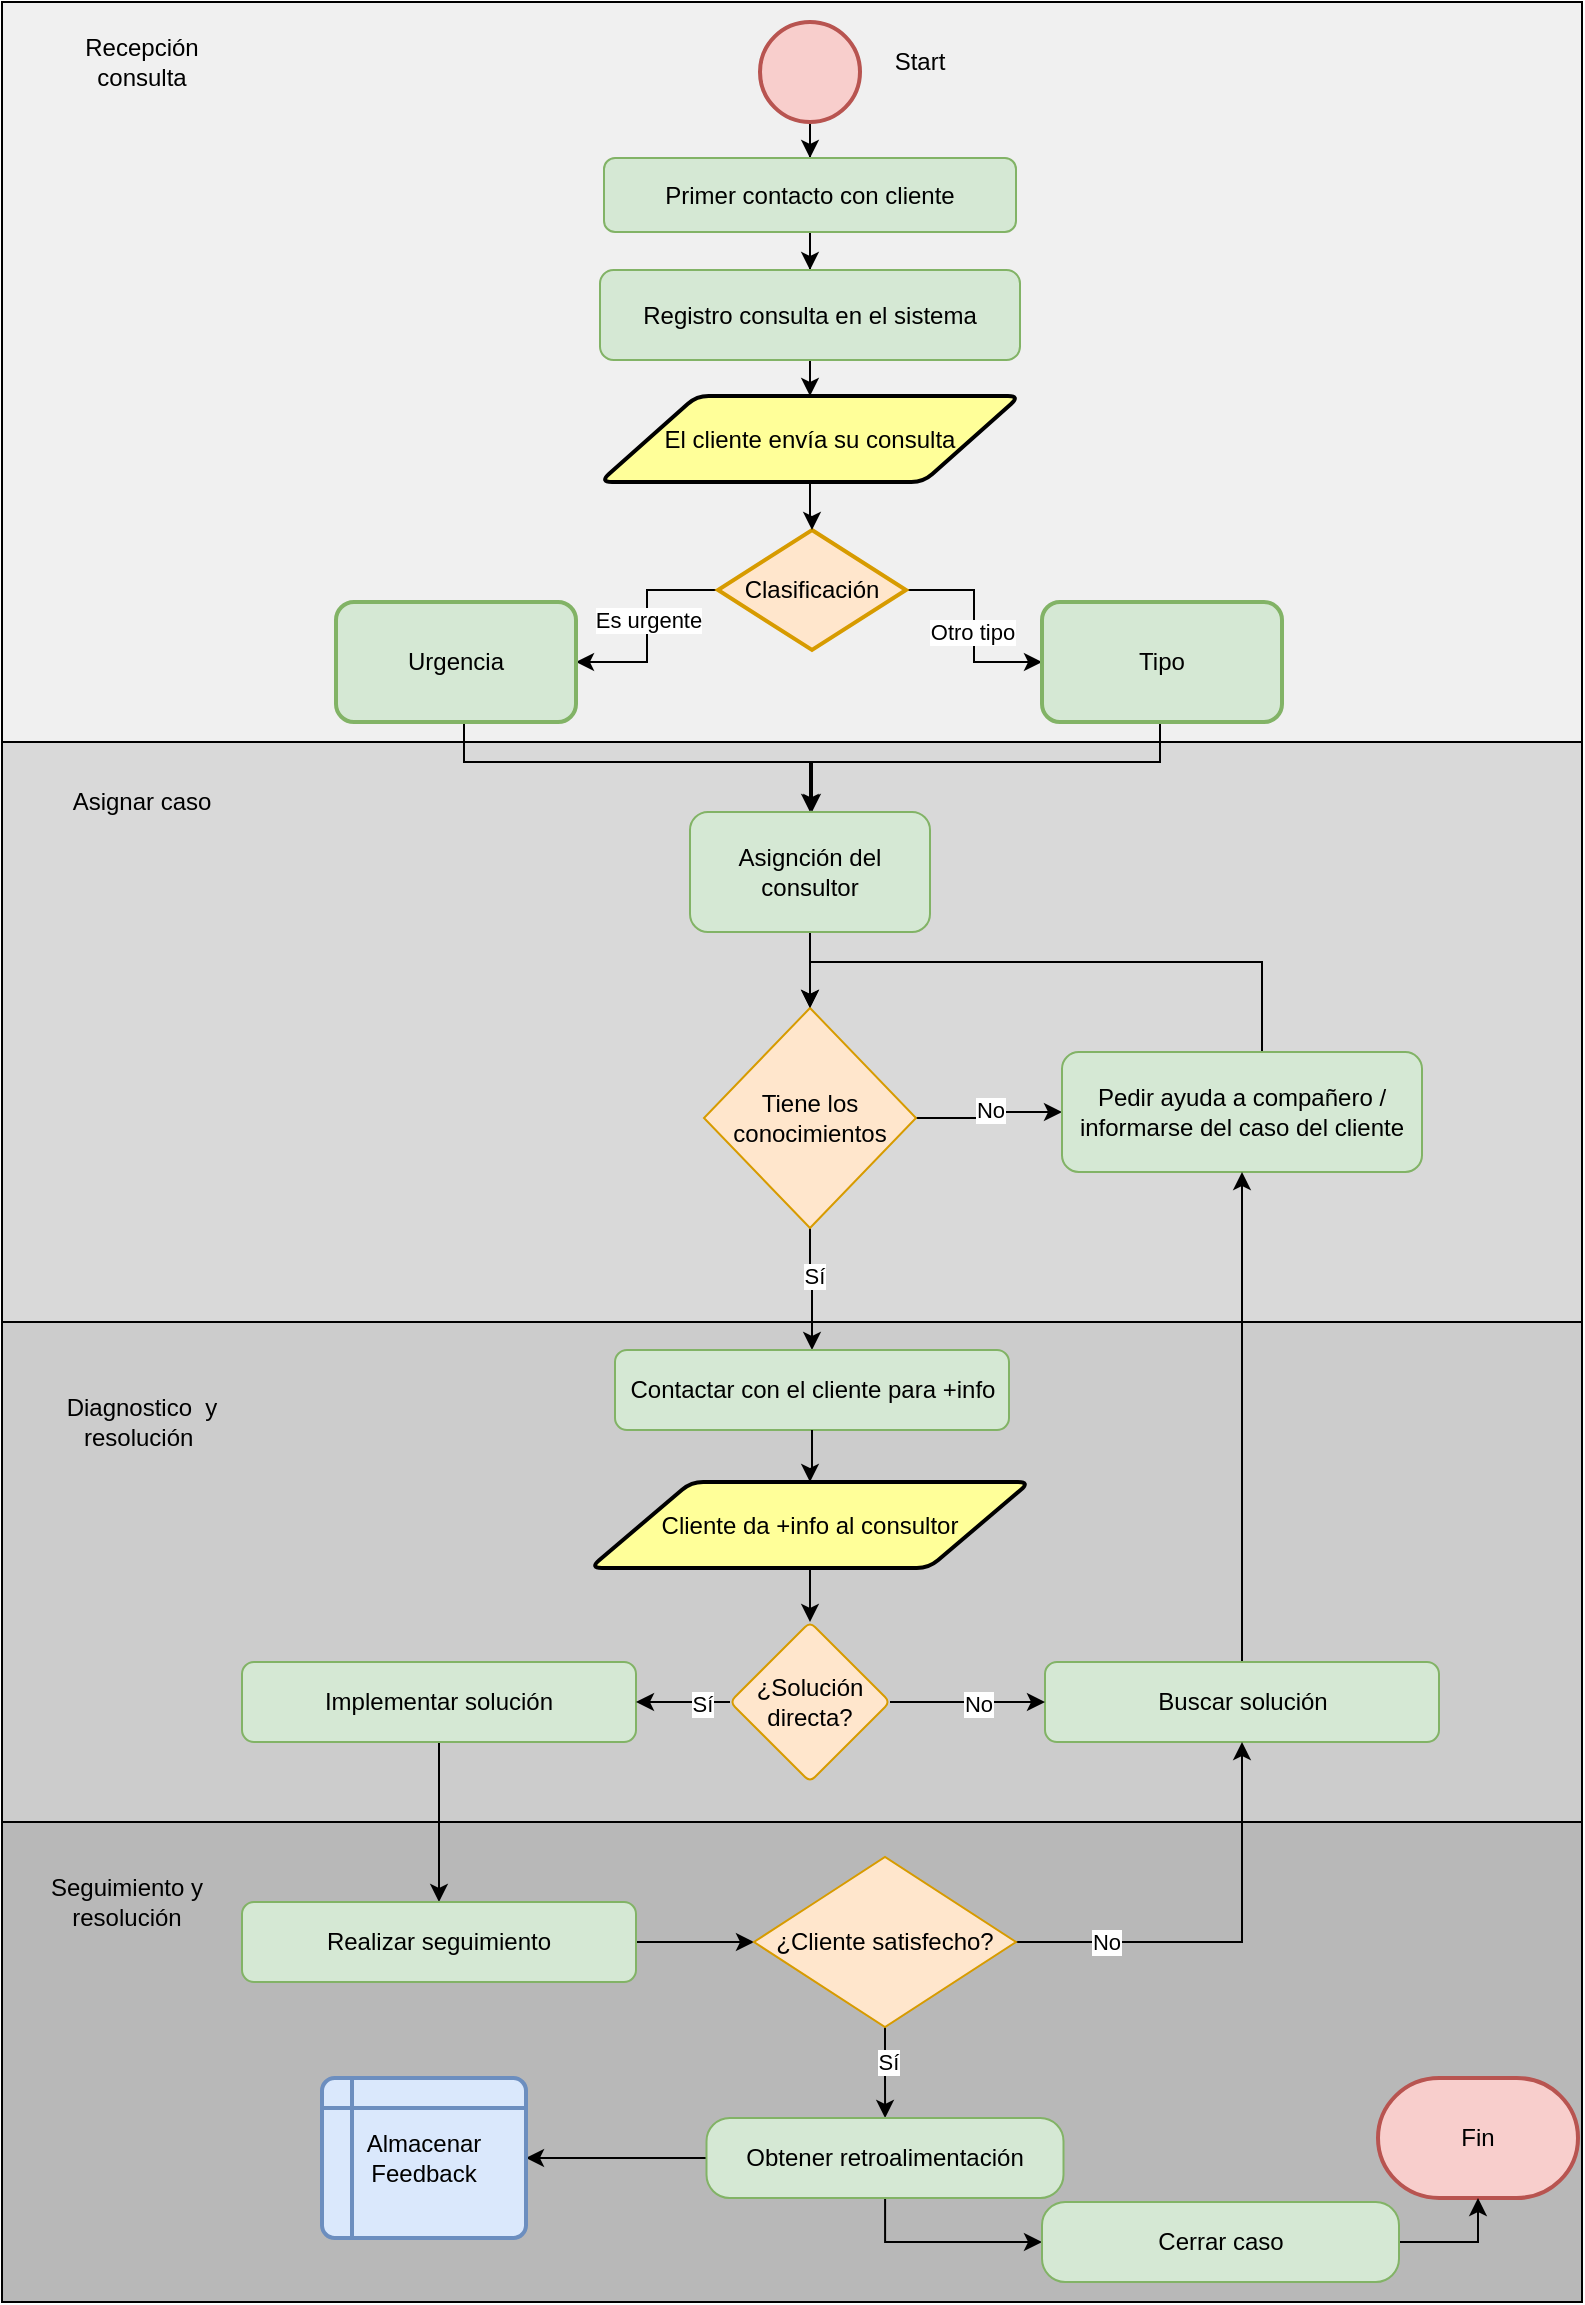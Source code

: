 <mxfile version="23.0.2" type="device">
  <diagram name="Página-1" id="UNplT7iGRsmnNjgp4M5v">
    <mxGraphModel dx="1434" dy="836" grid="1" gridSize="10" guides="1" tooltips="1" connect="1" arrows="1" fold="1" page="1" pageScale="1" pageWidth="827" pageHeight="1169" math="0" shadow="0">
      <root>
        <mxCell id="0" />
        <mxCell id="1" parent="0" />
        <mxCell id="XG1gOVZ52UkQY0w0PZ2w-1" value="" style="rounded=0;whiteSpace=wrap;html=1;fillColor=#F0F0F0;" vertex="1" parent="1">
          <mxGeometry x="10" y="10" width="790" height="370" as="geometry" />
        </mxCell>
        <mxCell id="XG1gOVZ52UkQY0w0PZ2w-2" value="" style="rounded=0;whiteSpace=wrap;html=1;fillColor=#D9D9D9;" vertex="1" parent="1">
          <mxGeometry x="10" y="380" width="790" height="290" as="geometry" />
        </mxCell>
        <mxCell id="XG1gOVZ52UkQY0w0PZ2w-3" value="" style="rounded=0;whiteSpace=wrap;html=1;fillColor=#CCCCCC;" vertex="1" parent="1">
          <mxGeometry x="10" y="670" width="790" height="250" as="geometry" />
        </mxCell>
        <mxCell id="XG1gOVZ52UkQY0w0PZ2w-4" value="" style="rounded=0;whiteSpace=wrap;html=1;fillColor=#B8B8B8;" vertex="1" parent="1">
          <mxGeometry x="10" y="920" width="790" height="240" as="geometry" />
        </mxCell>
        <mxCell id="XG1gOVZ52UkQY0w0PZ2w-8" value="" style="edgeStyle=orthogonalEdgeStyle;rounded=0;orthogonalLoop=1;jettySize=auto;html=1;" edge="1" parent="1" source="XG1gOVZ52UkQY0w0PZ2w-6" target="XG1gOVZ52UkQY0w0PZ2w-7">
          <mxGeometry relative="1" as="geometry" />
        </mxCell>
        <mxCell id="XG1gOVZ52UkQY0w0PZ2w-6" value="" style="strokeWidth=2;html=1;shape=mxgraph.flowchart.start_2;whiteSpace=wrap;fillColor=#f8cecc;strokeColor=#b85450;" vertex="1" parent="1">
          <mxGeometry x="389" y="20" width="50" height="50" as="geometry" />
        </mxCell>
        <mxCell id="XG1gOVZ52UkQY0w0PZ2w-21" value="" style="edgeStyle=orthogonalEdgeStyle;rounded=0;orthogonalLoop=1;jettySize=auto;html=1;" edge="1" parent="1" source="XG1gOVZ52UkQY0w0PZ2w-7" target="XG1gOVZ52UkQY0w0PZ2w-14">
          <mxGeometry relative="1" as="geometry" />
        </mxCell>
        <mxCell id="XG1gOVZ52UkQY0w0PZ2w-7" value="Primer contacto con cliente" style="rounded=1;whiteSpace=wrap;html=1;fillColor=#d5e8d4;strokeColor=#82b366;" vertex="1" parent="1">
          <mxGeometry x="311" y="88" width="206" height="37" as="geometry" />
        </mxCell>
        <mxCell id="XG1gOVZ52UkQY0w0PZ2w-9" value="Recepción consulta" style="text;html=1;strokeColor=none;fillColor=none;align=center;verticalAlign=middle;whiteSpace=wrap;rounded=0;" vertex="1" parent="1">
          <mxGeometry x="35" y="20" width="90" height="40" as="geometry" />
        </mxCell>
        <mxCell id="XG1gOVZ52UkQY0w0PZ2w-10" value="Asignar caso" style="text;html=1;strokeColor=none;fillColor=none;align=center;verticalAlign=middle;whiteSpace=wrap;rounded=0;" vertex="1" parent="1">
          <mxGeometry x="35" y="390" width="90" height="40" as="geometry" />
        </mxCell>
        <mxCell id="XG1gOVZ52UkQY0w0PZ2w-11" value="Diagnostico&amp;nbsp; y resolución&amp;nbsp;" style="text;html=1;strokeColor=none;fillColor=none;align=center;verticalAlign=middle;whiteSpace=wrap;rounded=0;" vertex="1" parent="1">
          <mxGeometry x="20" y="700" width="120" height="40" as="geometry" />
        </mxCell>
        <mxCell id="XG1gOVZ52UkQY0w0PZ2w-12" value="Seguimiento y resolución" style="text;html=1;strokeColor=none;fillColor=none;align=center;verticalAlign=middle;whiteSpace=wrap;rounded=0;" vertex="1" parent="1">
          <mxGeometry x="20" y="940" width="105" height="40" as="geometry" />
        </mxCell>
        <mxCell id="XG1gOVZ52UkQY0w0PZ2w-22" value="" style="edgeStyle=orthogonalEdgeStyle;rounded=0;orthogonalLoop=1;jettySize=auto;html=1;" edge="1" parent="1" source="XG1gOVZ52UkQY0w0PZ2w-14" target="XG1gOVZ52UkQY0w0PZ2w-20">
          <mxGeometry relative="1" as="geometry" />
        </mxCell>
        <mxCell id="XG1gOVZ52UkQY0w0PZ2w-14" value="Registro consulta en el sistema" style="rounded=1;whiteSpace=wrap;html=1;fillColor=#d5e8d4;strokeColor=#82b366;" vertex="1" parent="1">
          <mxGeometry x="309" y="144" width="210" height="45" as="geometry" />
        </mxCell>
        <mxCell id="XG1gOVZ52UkQY0w0PZ2w-31" value="" style="edgeStyle=orthogonalEdgeStyle;rounded=0;orthogonalLoop=1;jettySize=auto;html=1;" edge="1" parent="1" source="XG1gOVZ52UkQY0w0PZ2w-18" target="XG1gOVZ52UkQY0w0PZ2w-30">
          <mxGeometry relative="1" as="geometry" />
        </mxCell>
        <mxCell id="XG1gOVZ52UkQY0w0PZ2w-41" value="Es urgente" style="edgeLabel;html=1;align=center;verticalAlign=middle;resizable=0;points=[];" vertex="1" connectable="0" parent="XG1gOVZ52UkQY0w0PZ2w-31">
          <mxGeometry x="-0.059" relative="1" as="geometry">
            <mxPoint as="offset" />
          </mxGeometry>
        </mxCell>
        <mxCell id="XG1gOVZ52UkQY0w0PZ2w-33" value="" style="edgeStyle=orthogonalEdgeStyle;rounded=0;orthogonalLoop=1;jettySize=auto;html=1;" edge="1" parent="1" source="XG1gOVZ52UkQY0w0PZ2w-18" target="XG1gOVZ52UkQY0w0PZ2w-32">
          <mxGeometry relative="1" as="geometry" />
        </mxCell>
        <mxCell id="XG1gOVZ52UkQY0w0PZ2w-42" value="Otro tipo" style="edgeLabel;html=1;align=center;verticalAlign=middle;resizable=0;points=[];" vertex="1" connectable="0" parent="XG1gOVZ52UkQY0w0PZ2w-33">
          <mxGeometry x="0.045" y="-1" relative="1" as="geometry">
            <mxPoint as="offset" />
          </mxGeometry>
        </mxCell>
        <mxCell id="XG1gOVZ52UkQY0w0PZ2w-18" value="Clasificación" style="strokeWidth=2;html=1;shape=mxgraph.flowchart.decision;whiteSpace=wrap;fillColor=#ffe6cc;strokeColor=#d79b00;" vertex="1" parent="1">
          <mxGeometry x="368" y="274" width="94" height="60" as="geometry" />
        </mxCell>
        <mxCell id="XG1gOVZ52UkQY0w0PZ2w-23" value="" style="edgeStyle=orthogonalEdgeStyle;rounded=0;orthogonalLoop=1;jettySize=auto;html=1;" edge="1" parent="1" source="XG1gOVZ52UkQY0w0PZ2w-20" target="XG1gOVZ52UkQY0w0PZ2w-18">
          <mxGeometry relative="1" as="geometry" />
        </mxCell>
        <mxCell id="XG1gOVZ52UkQY0w0PZ2w-20" value="El cliente envía su consulta" style="shape=parallelogram;html=1;strokeWidth=2;perimeter=parallelogramPerimeter;whiteSpace=wrap;rounded=1;arcSize=12;size=0.23;fillColor=#FFFF99;" vertex="1" parent="1">
          <mxGeometry x="309" y="207" width="210" height="43" as="geometry" />
        </mxCell>
        <mxCell id="XG1gOVZ52UkQY0w0PZ2w-39" style="edgeStyle=orthogonalEdgeStyle;rounded=0;orthogonalLoop=1;jettySize=auto;html=1;" edge="1" parent="1" source="XG1gOVZ52UkQY0w0PZ2w-30" target="XG1gOVZ52UkQY0w0PZ2w-38">
          <mxGeometry relative="1" as="geometry">
            <Array as="points">
              <mxPoint x="241" y="390" />
              <mxPoint x="415" y="390" />
            </Array>
          </mxGeometry>
        </mxCell>
        <mxCell id="XG1gOVZ52UkQY0w0PZ2w-30" value="Urgencia" style="rounded=1;whiteSpace=wrap;html=1;strokeWidth=2;fillColor=#d5e8d4;strokeColor=#82b366;" vertex="1" parent="1">
          <mxGeometry x="177" y="310" width="120" height="60" as="geometry" />
        </mxCell>
        <mxCell id="XG1gOVZ52UkQY0w0PZ2w-40" style="edgeStyle=orthogonalEdgeStyle;rounded=0;orthogonalLoop=1;jettySize=auto;html=1;" edge="1" parent="1" source="XG1gOVZ52UkQY0w0PZ2w-32" target="XG1gOVZ52UkQY0w0PZ2w-38">
          <mxGeometry relative="1" as="geometry">
            <Array as="points">
              <mxPoint x="589" y="390" />
              <mxPoint x="414" y="390" />
            </Array>
          </mxGeometry>
        </mxCell>
        <mxCell id="XG1gOVZ52UkQY0w0PZ2w-32" value="Tipo" style="rounded=1;whiteSpace=wrap;html=1;strokeWidth=2;fillColor=#d5e8d4;strokeColor=#82b366;" vertex="1" parent="1">
          <mxGeometry x="530" y="310" width="120" height="60" as="geometry" />
        </mxCell>
        <mxCell id="XG1gOVZ52UkQY0w0PZ2w-44" value="" style="edgeStyle=orthogonalEdgeStyle;rounded=0;orthogonalLoop=1;jettySize=auto;html=1;" edge="1" parent="1" source="XG1gOVZ52UkQY0w0PZ2w-38" target="XG1gOVZ52UkQY0w0PZ2w-43">
          <mxGeometry relative="1" as="geometry" />
        </mxCell>
        <mxCell id="XG1gOVZ52UkQY0w0PZ2w-38" value="Asignción del consultor" style="rounded=1;whiteSpace=wrap;html=1;fillColor=#d5e8d4;strokeColor=#82b366;" vertex="1" parent="1">
          <mxGeometry x="354" y="415" width="120" height="60" as="geometry" />
        </mxCell>
        <mxCell id="XG1gOVZ52UkQY0w0PZ2w-46" value="" style="edgeStyle=orthogonalEdgeStyle;rounded=0;orthogonalLoop=1;jettySize=auto;html=1;" edge="1" parent="1" source="XG1gOVZ52UkQY0w0PZ2w-43" target="XG1gOVZ52UkQY0w0PZ2w-45">
          <mxGeometry relative="1" as="geometry" />
        </mxCell>
        <mxCell id="XG1gOVZ52UkQY0w0PZ2w-47" value="No" style="edgeLabel;html=1;align=center;verticalAlign=middle;resizable=0;points=[];" vertex="1" connectable="0" parent="XG1gOVZ52UkQY0w0PZ2w-46">
          <mxGeometry x="0.056" y="1" relative="1" as="geometry">
            <mxPoint as="offset" />
          </mxGeometry>
        </mxCell>
        <mxCell id="XG1gOVZ52UkQY0w0PZ2w-51" value="" style="edgeStyle=orthogonalEdgeStyle;rounded=0;orthogonalLoop=1;jettySize=auto;html=1;" edge="1" parent="1" source="XG1gOVZ52UkQY0w0PZ2w-43" target="XG1gOVZ52UkQY0w0PZ2w-50">
          <mxGeometry relative="1" as="geometry" />
        </mxCell>
        <mxCell id="XG1gOVZ52UkQY0w0PZ2w-52" value="Sí" style="edgeLabel;html=1;align=center;verticalAlign=middle;resizable=0;points=[];" vertex="1" connectable="0" parent="XG1gOVZ52UkQY0w0PZ2w-51">
          <mxGeometry x="-0.224" y="2" relative="1" as="geometry">
            <mxPoint as="offset" />
          </mxGeometry>
        </mxCell>
        <mxCell id="XG1gOVZ52UkQY0w0PZ2w-43" value="Tiene los conocimientos" style="rhombus;whiteSpace=wrap;html=1;rounded=1;arcSize=0;fillColor=#ffe6cc;strokeColor=#d79b00;" vertex="1" parent="1">
          <mxGeometry x="361" y="513" width="106" height="110" as="geometry" />
        </mxCell>
        <mxCell id="XG1gOVZ52UkQY0w0PZ2w-48" style="edgeStyle=orthogonalEdgeStyle;rounded=0;orthogonalLoop=1;jettySize=auto;html=1;entryX=0.5;entryY=0;entryDx=0;entryDy=0;" edge="1" parent="1" source="XG1gOVZ52UkQY0w0PZ2w-45" target="XG1gOVZ52UkQY0w0PZ2w-43">
          <mxGeometry relative="1" as="geometry">
            <Array as="points">
              <mxPoint x="640" y="490" />
              <mxPoint x="414" y="490" />
            </Array>
          </mxGeometry>
        </mxCell>
        <mxCell id="XG1gOVZ52UkQY0w0PZ2w-45" value="Pedir ayuda a compañero / informarse del caso del cliente" style="whiteSpace=wrap;html=1;rounded=1;arcSize=14;fillColor=#d5e8d4;strokeColor=#82b366;" vertex="1" parent="1">
          <mxGeometry x="540" y="535" width="180" height="60" as="geometry" />
        </mxCell>
        <mxCell id="XG1gOVZ52UkQY0w0PZ2w-61" value="" style="edgeStyle=orthogonalEdgeStyle;rounded=0;orthogonalLoop=1;jettySize=auto;html=1;" edge="1" parent="1" source="XG1gOVZ52UkQY0w0PZ2w-79" target="XG1gOVZ52UkQY0w0PZ2w-60">
          <mxGeometry relative="1" as="geometry" />
        </mxCell>
        <mxCell id="XG1gOVZ52UkQY0w0PZ2w-50" value="Contactar con el cliente para +info" style="rounded=1;whiteSpace=wrap;html=1;fillColor=#d5e8d4;strokeColor=#82b366;" vertex="1" parent="1">
          <mxGeometry x="316.5" y="684" width="197" height="40" as="geometry" />
        </mxCell>
        <mxCell id="XG1gOVZ52UkQY0w0PZ2w-55" style="edgeStyle=orthogonalEdgeStyle;rounded=0;orthogonalLoop=1;jettySize=auto;html=1;entryX=0.5;entryY=1;entryDx=0;entryDy=0;" edge="1" parent="1" source="XG1gOVZ52UkQY0w0PZ2w-53" target="XG1gOVZ52UkQY0w0PZ2w-45">
          <mxGeometry relative="1" as="geometry" />
        </mxCell>
        <mxCell id="XG1gOVZ52UkQY0w0PZ2w-53" value="Buscar solución" style="rounded=1;whiteSpace=wrap;html=1;fillColor=#d5e8d4;strokeColor=#82b366;" vertex="1" parent="1">
          <mxGeometry x="531.5" y="840" width="197" height="40" as="geometry" />
        </mxCell>
        <mxCell id="XG1gOVZ52UkQY0w0PZ2w-69" value="" style="edgeStyle=orthogonalEdgeStyle;rounded=0;orthogonalLoop=1;jettySize=auto;html=1;entryX=0.5;entryY=0;entryDx=0;entryDy=0;" edge="1" parent="1" source="XG1gOVZ52UkQY0w0PZ2w-56" target="XG1gOVZ52UkQY0w0PZ2w-67">
          <mxGeometry relative="1" as="geometry" />
        </mxCell>
        <mxCell id="XG1gOVZ52UkQY0w0PZ2w-56" value="Implementar solución" style="rounded=1;whiteSpace=wrap;html=1;fillColor=#d5e8d4;strokeColor=#82b366;" vertex="1" parent="1">
          <mxGeometry x="130" y="840" width="197" height="40" as="geometry" />
        </mxCell>
        <mxCell id="XG1gOVZ52UkQY0w0PZ2w-62" style="edgeStyle=orthogonalEdgeStyle;rounded=0;orthogonalLoop=1;jettySize=auto;html=1;exitX=1;exitY=0.5;exitDx=0;exitDy=0;entryX=0;entryY=0.5;entryDx=0;entryDy=0;" edge="1" parent="1" source="XG1gOVZ52UkQY0w0PZ2w-60" target="XG1gOVZ52UkQY0w0PZ2w-53">
          <mxGeometry relative="1" as="geometry" />
        </mxCell>
        <mxCell id="XG1gOVZ52UkQY0w0PZ2w-82" value="No" style="edgeLabel;html=1;align=center;verticalAlign=middle;resizable=0;points=[];" vertex="1" connectable="0" parent="XG1gOVZ52UkQY0w0PZ2w-62">
          <mxGeometry x="0.124" y="-1" relative="1" as="geometry">
            <mxPoint as="offset" />
          </mxGeometry>
        </mxCell>
        <mxCell id="XG1gOVZ52UkQY0w0PZ2w-63" value="" style="edgeStyle=orthogonalEdgeStyle;rounded=0;orthogonalLoop=1;jettySize=auto;html=1;" edge="1" parent="1" source="XG1gOVZ52UkQY0w0PZ2w-60" target="XG1gOVZ52UkQY0w0PZ2w-56">
          <mxGeometry relative="1" as="geometry" />
        </mxCell>
        <mxCell id="XG1gOVZ52UkQY0w0PZ2w-83" value="Sí" style="edgeLabel;html=1;align=center;verticalAlign=middle;resizable=0;points=[];" vertex="1" connectable="0" parent="XG1gOVZ52UkQY0w0PZ2w-63">
          <mxGeometry x="-0.381" y="1" relative="1" as="geometry">
            <mxPoint as="offset" />
          </mxGeometry>
        </mxCell>
        <mxCell id="XG1gOVZ52UkQY0w0PZ2w-60" value="¿Solución directa?" style="rhombus;whiteSpace=wrap;html=1;rounded=1;arcSize=7;fillColor=#ffe6cc;strokeColor=#d79b00;" vertex="1" parent="1">
          <mxGeometry x="374" y="820" width="80" height="80" as="geometry" />
        </mxCell>
        <mxCell id="XG1gOVZ52UkQY0w0PZ2w-71" value="" style="edgeStyle=orthogonalEdgeStyle;rounded=0;orthogonalLoop=1;jettySize=auto;html=1;" edge="1" parent="1" source="XG1gOVZ52UkQY0w0PZ2w-67" target="XG1gOVZ52UkQY0w0PZ2w-70">
          <mxGeometry relative="1" as="geometry" />
        </mxCell>
        <mxCell id="XG1gOVZ52UkQY0w0PZ2w-67" value="Realizar seguimiento" style="rounded=1;whiteSpace=wrap;html=1;fillColor=#d5e8d4;strokeColor=#82b366;" vertex="1" parent="1">
          <mxGeometry x="130" y="960" width="197" height="40" as="geometry" />
        </mxCell>
        <mxCell id="XG1gOVZ52UkQY0w0PZ2w-68" value="Start" style="text;html=1;strokeColor=none;fillColor=none;align=center;verticalAlign=middle;whiteSpace=wrap;rounded=0;" vertex="1" parent="1">
          <mxGeometry x="423.5" y="20" width="90" height="40" as="geometry" />
        </mxCell>
        <mxCell id="XG1gOVZ52UkQY0w0PZ2w-73" value="" style="edgeStyle=orthogonalEdgeStyle;rounded=0;orthogonalLoop=1;jettySize=auto;html=1;" edge="1" parent="1" source="XG1gOVZ52UkQY0w0PZ2w-70" target="XG1gOVZ52UkQY0w0PZ2w-53">
          <mxGeometry relative="1" as="geometry">
            <mxPoint x="602.5" y="980" as="targetPoint" />
          </mxGeometry>
        </mxCell>
        <mxCell id="XG1gOVZ52UkQY0w0PZ2w-74" value="No" style="edgeLabel;html=1;align=center;verticalAlign=middle;resizable=0;points=[];" vertex="1" connectable="0" parent="XG1gOVZ52UkQY0w0PZ2w-73">
          <mxGeometry x="-0.246" relative="1" as="geometry">
            <mxPoint x="-36" as="offset" />
          </mxGeometry>
        </mxCell>
        <mxCell id="XG1gOVZ52UkQY0w0PZ2w-76" value="" style="edgeStyle=orthogonalEdgeStyle;rounded=0;orthogonalLoop=1;jettySize=auto;html=1;" edge="1" parent="1" source="XG1gOVZ52UkQY0w0PZ2w-70" target="XG1gOVZ52UkQY0w0PZ2w-75">
          <mxGeometry relative="1" as="geometry" />
        </mxCell>
        <mxCell id="XG1gOVZ52UkQY0w0PZ2w-84" value="Sí" style="edgeLabel;html=1;align=center;verticalAlign=middle;resizable=0;points=[];" vertex="1" connectable="0" parent="XG1gOVZ52UkQY0w0PZ2w-76">
          <mxGeometry x="-0.367" y="1" relative="1" as="geometry">
            <mxPoint y="3" as="offset" />
          </mxGeometry>
        </mxCell>
        <mxCell id="XG1gOVZ52UkQY0w0PZ2w-70" value="¿Cliente satisfecho?" style="rhombus;whiteSpace=wrap;html=1;rounded=1;arcSize=0;fillColor=#ffe6cc;strokeColor=#d79b00;" vertex="1" parent="1">
          <mxGeometry x="386" y="937.5" width="131" height="85" as="geometry" />
        </mxCell>
        <mxCell id="XG1gOVZ52UkQY0w0PZ2w-86" value="" style="edgeStyle=orthogonalEdgeStyle;rounded=0;orthogonalLoop=1;jettySize=auto;html=1;" edge="1" parent="1" source="XG1gOVZ52UkQY0w0PZ2w-75" target="XG1gOVZ52UkQY0w0PZ2w-85">
          <mxGeometry relative="1" as="geometry" />
        </mxCell>
        <mxCell id="XG1gOVZ52UkQY0w0PZ2w-88" style="edgeStyle=orthogonalEdgeStyle;rounded=0;orthogonalLoop=1;jettySize=auto;html=1;entryX=0;entryY=0.5;entryDx=0;entryDy=0;" edge="1" parent="1" source="XG1gOVZ52UkQY0w0PZ2w-75" target="XG1gOVZ52UkQY0w0PZ2w-87">
          <mxGeometry relative="1" as="geometry" />
        </mxCell>
        <mxCell id="XG1gOVZ52UkQY0w0PZ2w-75" value="Obtener retroalimentación" style="whiteSpace=wrap;html=1;rounded=1;arcSize=29;fillColor=#d5e8d4;strokeColor=#82b366;" vertex="1" parent="1">
          <mxGeometry x="362.25" y="1068" width="178.5" height="40" as="geometry" />
        </mxCell>
        <mxCell id="XG1gOVZ52UkQY0w0PZ2w-77" value="Fin" style="strokeWidth=2;html=1;shape=mxgraph.flowchart.terminator;whiteSpace=wrap;fillColor=#f8cecc;strokeColor=#b85450;" vertex="1" parent="1">
          <mxGeometry x="698" y="1048" width="100" height="60" as="geometry" />
        </mxCell>
        <mxCell id="XG1gOVZ52UkQY0w0PZ2w-80" value="" style="edgeStyle=orthogonalEdgeStyle;rounded=0;orthogonalLoop=1;jettySize=auto;html=1;" edge="1" parent="1" source="XG1gOVZ52UkQY0w0PZ2w-50" target="XG1gOVZ52UkQY0w0PZ2w-79">
          <mxGeometry relative="1" as="geometry">
            <mxPoint x="415" y="730" as="sourcePoint" />
            <mxPoint x="415" y="770" as="targetPoint" />
          </mxGeometry>
        </mxCell>
        <mxCell id="XG1gOVZ52UkQY0w0PZ2w-79" value="Cliente da +info al consultor" style="shape=parallelogram;html=1;strokeWidth=2;perimeter=parallelogramPerimeter;whiteSpace=wrap;rounded=1;arcSize=12;size=0.23;fillColor=#FFFF99;" vertex="1" parent="1">
          <mxGeometry x="304" y="750" width="220" height="43" as="geometry" />
        </mxCell>
        <mxCell id="XG1gOVZ52UkQY0w0PZ2w-85" value="Almacenar Feedback" style="shape=internalStorage;whiteSpace=wrap;html=1;dx=15;dy=15;rounded=1;arcSize=8;strokeWidth=2;fillColor=#dae8fc;strokeColor=#6c8ebf;" vertex="1" parent="1">
          <mxGeometry x="170" y="1048" width="102" height="80" as="geometry" />
        </mxCell>
        <mxCell id="XG1gOVZ52UkQY0w0PZ2w-89" style="edgeStyle=orthogonalEdgeStyle;rounded=0;orthogonalLoop=1;jettySize=auto;html=1;exitX=1;exitY=0.5;exitDx=0;exitDy=0;" edge="1" parent="1" source="XG1gOVZ52UkQY0w0PZ2w-87" target="XG1gOVZ52UkQY0w0PZ2w-77">
          <mxGeometry relative="1" as="geometry" />
        </mxCell>
        <mxCell id="XG1gOVZ52UkQY0w0PZ2w-87" value="Cerrar caso" style="whiteSpace=wrap;html=1;rounded=1;arcSize=29;fillColor=#d5e8d4;strokeColor=#82b366;" vertex="1" parent="1">
          <mxGeometry x="530" y="1110" width="178.5" height="40" as="geometry" />
        </mxCell>
      </root>
    </mxGraphModel>
  </diagram>
</mxfile>
